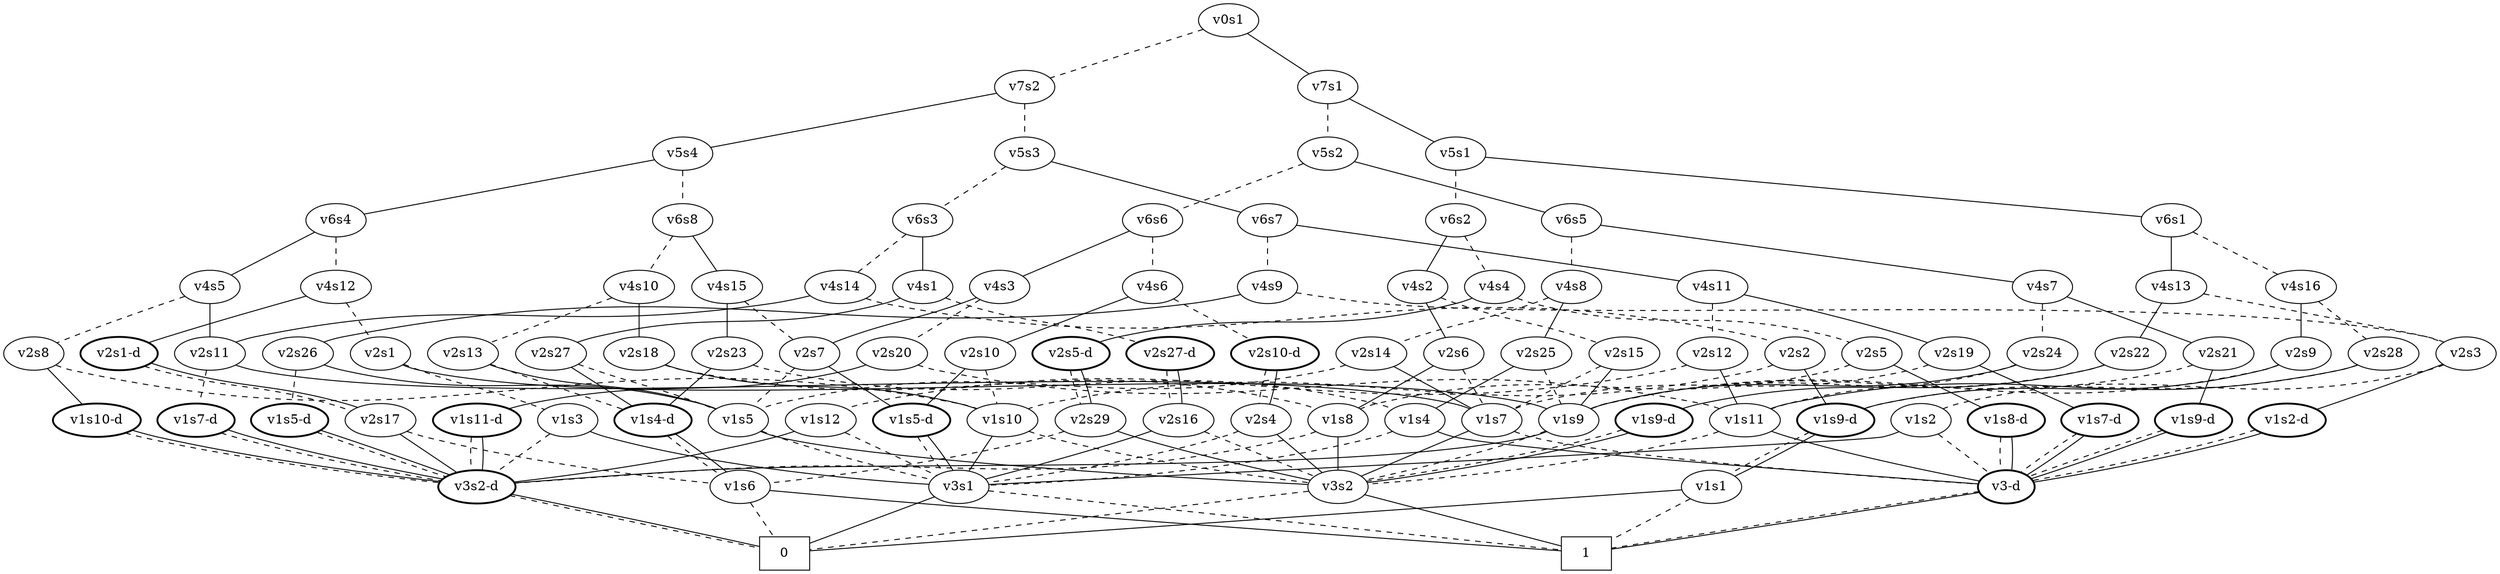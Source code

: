 graph BDD_Tree {
	 node1 [label="v0s1"];
	 node2 [label="v7s1"];
	 node1 -- node2 [style=solid];
	 node257 [label="v7s2"];
	 node1 -- node257 [style=dashed];
	 node3 [label="v5s1"];
	 node2 -- node3 [style=solid];
	 node130 [label="v5s2"];
	 node2 -- node130 [style=dashed];
	 node4 [label="v6s1"];
	 node3 -- node4 [style=solid];
	 node67 [label="v6s2"];
	 node3 -- node67 [style=dashed];
	 node5 [label="v4s13"];
	 node4 -- node5 [style=solid];
	 node36 [label="v4s16"];
	 node4 -- node36 [style=dashed];
	 node6 [label="v2s22"];
	 node5 -- node6 [style=solid];
	 node434 [label="v2s3"];
	 node5 -- node434 [style=dashed];
	 node7 [label="v1s9-d",style=bold];
	 node6 -- node7 [style=solid];
	 node308 [label="v1s9"];
	 node6 -- node308 [style=dashed];
	 node509 [label="v3s2"];
	 node7 -- node509 [style=dashed];
	 node7 -- node509 [style=solid];
	 node510 [label="1",shape=box];
	 node509 -- node510 [style=solid];
	 node511 [label="0",shape=box];
	 node509 -- node511 [style=dashed];
	 node494 [label="v3s2-d",style=bold];
	 node308 -- node494 [style=solid];
	 node509 [label="v3s2"];
	 node308 -- node509 [style=dashed];
	 node511 [label="0",shape=box];
	 node494 -- node511 [style=dashed];
	 node494 -- node511 [style=solid];
	 node435 [label="v1s2-d",style=bold];
	 node434 -- node435 [style=solid];
	 node442 [label="v1s2"];
	 node434 -- node442 [style=dashed];
	 node487 [label="v3-d",style=bold];
	 node435 -- node487 [style=dashed];
	 node435 -- node487 [style=solid];
	 node510 [label="1",shape=box];
	 node487 -- node510 [style=dashed];
	 node487 -- node510 [style=solid];
	 node506 [label="v3s1"];
	 node442 -- node506 [style=solid];
	 node487 [label="v3-d",style=bold];
	 node442 -- node487 [style=dashed];
	 node511 [label="0",shape=box];
	 node506 -- node511 [style=solid];
	 node510 [label="1",shape=box];
	 node506 -- node510 [style=dashed];
	 node37 [label="v2s9"];
	 node36 -- node37 [style=solid];
	 node52 [label="v2s28"];
	 node36 -- node52 [style=dashed];
	 node498 [label="v1s9-d",style=bold];
	 node37 -- node498 [style=solid];
	 node308 [label="v1s9"];
	 node37 -- node308 [style=dashed];
	 node502 [label="v1s1"];
	 node498 -- node502 [style=dashed];
	 node498 -- node502 [style=solid];
	 node511 [label="0",shape=box];
	 node502 -- node511 [style=solid];
	 node510 [label="1",shape=box];
	 node502 -- node510 [style=dashed];
	 node404 [label="v1s11"];
	 node52 -- node404 [style=solid];
	 node498 [label="v1s9-d",style=bold];
	 node52 -- node498 [style=dashed];
	 node487 [label="v3-d",style=bold];
	 node404 -- node487 [style=solid];
	 node509 [label="v3s2"];
	 node404 -- node509 [style=dashed];
	 node68 [label="v4s2"];
	 node67 -- node68 [style=solid];
	 node99 [label="v4s4"];
	 node67 -- node99 [style=dashed];
	 node69 [label="v2s6"];
	 node68 -- node69 [style=solid];
	 node84 [label="v2s15"];
	 node68 -- node84 [style=dashed];
	 node363 [label="v1s8"];
	 node69 -- node363 [style=solid];
	 node483 [label="v1s7"];
	 node69 -- node483 [style=dashed];
	 node509 [label="v3s2"];
	 node363 -- node509 [style=solid];
	 node494 [label="v3s2-d",style=bold];
	 node363 -- node494 [style=dashed];
	 node509 [label="v3s2"];
	 node483 -- node509 [style=solid];
	 node487 [label="v3-d",style=bold];
	 node483 -- node487 [style=dashed];
	 node308 [label="v1s9"];
	 node84 -- node308 [style=solid];
	 node483 [label="v1s7"];
	 node84 -- node483 [style=dashed];
	 node100 [label="v2s5-d",style=bold];
	 node99 -- node100 [style=solid];
	 node115 [label="v2s5"];
	 node99 -- node115 [style=dashed];
	 node108 [label="v2s29"];
	 node100 -- node108 [style=dashed];
	 node100 -- node108 [style=solid];
	 node509 [label="v3s2"];
	 node108 -- node509 [style=solid];
	 node456 [label="v1s6"];
	 node108 -- node456 [style=dashed];
	 node510 [label="1",shape=box];
	 node456 -- node510 [style=solid];
	 node511 [label="0",shape=box];
	 node456 -- node511 [style=dashed];
	 node116 [label="v1s8-d",style=bold];
	 node115 -- node116 [style=solid];
	 node363 [label="v1s8"];
	 node115 -- node363 [style=dashed];
	 node487 [label="v3-d",style=bold];
	 node116 -- node487 [style=dashed];
	 node116 -- node487 [style=solid];
	 node131 [label="v6s5"];
	 node130 -- node131 [style=solid];
	 node194 [label="v6s6"];
	 node130 -- node194 [style=dashed];
	 node132 [label="v4s7"];
	 node131 -- node132 [style=solid];
	 node163 [label="v4s8"];
	 node131 -- node163 [style=dashed];
	 node133 [label="v2s21"];
	 node132 -- node133 [style=solid];
	 node148 [label="v2s24"];
	 node132 -- node148 [style=dashed];
	 node134 [label="v1s9-d",style=bold];
	 node133 -- node134 [style=solid];
	 node308 [label="v1s9"];
	 node133 -- node308 [style=dashed];
	 node487 [label="v3-d",style=bold];
	 node134 -- node487 [style=dashed];
	 node134 -- node487 [style=solid];
	 node308 [label="v1s9"];
	 node148 -- node308 [style=solid];
	 node404 [label="v1s11"];
	 node148 -- node404 [style=dashed];
	 node164 [label="v2s25"];
	 node163 -- node164 [style=solid];
	 node179 [label="v2s14"];
	 node163 -- node179 [style=dashed];
	 node332 [label="v1s4"];
	 node164 -- node332 [style=solid];
	 node308 [label="v1s9"];
	 node164 -- node308 [style=dashed];
	 node487 [label="v3-d",style=bold];
	 node332 -- node487 [style=solid];
	 node506 [label="v3s1"];
	 node332 -- node506 [style=dashed];
	 node483 [label="v1s7"];
	 node179 -- node483 [style=solid];
	 node459 [label="v1s5"];
	 node179 -- node459 [style=dashed];
	 node509 [label="v3s2"];
	 node459 -- node509 [style=solid];
	 node506 [label="v3s1"];
	 node459 -- node506 [style=dashed];
	 node195 [label="v4s3"];
	 node194 -- node195 [style=solid];
	 node226 [label="v4s6"];
	 node194 -- node226 [style=dashed];
	 node339 [label="v2s7"];
	 node195 -- node339 [style=solid];
	 node211 [label="v2s20"];
	 node195 -- node211 [style=dashed];
	 node340 [label="v1s5-d",style=bold];
	 node339 -- node340 [style=solid];
	 node459 [label="v1s5"];
	 node339 -- node459 [style=dashed];
	 node506 [label="v3s1"];
	 node340 -- node506 [style=dashed];
	 node340 -- node506 [style=solid];
	 node212 [label="v1s11-d",style=bold];
	 node211 -- node212 [style=solid];
	 node404 [label="v1s11"];
	 node211 -- node404 [style=dashed];
	 node494 [label="v3s2-d",style=bold];
	 node212 -- node494 [style=dashed];
	 node212 -- node494 [style=solid];
	 node227 [label="v2s10"];
	 node226 -- node227 [style=solid];
	 node242 [label="v2s10-d",style=bold];
	 node226 -- node242 [style=dashed];
	 node340 [label="v1s5-d",style=bold];
	 node227 -- node340 [style=solid];
	 node505 [label="v1s10"];
	 node227 -- node505 [style=dashed];
	 node506 [label="v3s1"];
	 node505 -- node506 [style=solid];
	 node509 [label="v3s2"];
	 node505 -- node509 [style=dashed];
	 node250 [label="v2s4"];
	 node242 -- node250 [style=dashed];
	 node242 -- node250 [style=solid];
	 node509 [label="v3s2"];
	 node250 -- node509 [style=solid];
	 node506 [label="v3s1"];
	 node250 -- node506 [style=dashed];
	 node258 [label="v5s4"];
	 node257 -- node258 [style=solid];
	 node385 [label="v5s3"];
	 node257 -- node385 [style=dashed];
	 node259 [label="v6s4"];
	 node258 -- node259 [style=solid];
	 node322 [label="v6s8"];
	 node258 -- node322 [style=dashed];
	 node260 [label="v4s5"];
	 node259 -- node260 [style=solid];
	 node291 [label="v4s12"];
	 node259 -- node291 [style=dashed];
	 node482 [label="v2s11"];
	 node260 -- node482 [style=solid];
	 node276 [label="v2s8"];
	 node260 -- node276 [style=dashed];
	 node483 [label="v1s7"];
	 node482 -- node483 [style=solid];
	 node490 [label="v1s7-d",style=bold];
	 node482 -- node490 [style=dashed];
	 node494 [label="v3s2-d",style=bold];
	 node490 -- node494 [style=dashed];
	 node490 -- node494 [style=solid];
	 node277 [label="v1s10-d",style=bold];
	 node276 -- node277 [style=solid];
	 node505 [label="v1s10"];
	 node276 -- node505 [style=dashed];
	 node494 [label="v3s2-d",style=bold];
	 node277 -- node494 [style=dashed];
	 node277 -- node494 [style=solid];
	 node292 [label="v2s1-d",style=bold];
	 node291 -- node292 [style=solid];
	 node307 [label="v2s1"];
	 node291 -- node307 [style=dashed];
	 node300 [label="v2s17"];
	 node292 -- node300 [style=dashed];
	 node292 -- node300 [style=solid];
	 node494 [label="v3s2-d",style=bold];
	 node300 -- node494 [style=solid];
	 node456 [label="v1s6"];
	 node300 -- node456 [style=dashed];
	 node308 [label="v1s9"];
	 node307 -- node308 [style=solid];
	 node315 [label="v1s3"];
	 node307 -- node315 [style=dashed];
	 node506 [label="v3s1"];
	 node315 -- node506 [style=solid];
	 node494 [label="v3s2-d",style=bold];
	 node315 -- node494 [style=dashed];
	 node323 [label="v4s15"];
	 node322 -- node323 [style=solid];
	 node354 [label="v4s10"];
	 node322 -- node354 [style=dashed];
	 node324 [label="v2s23"];
	 node323 -- node324 [style=solid];
	 node339 [label="v2s7"];
	 node323 -- node339 [style=dashed];
	 node452 [label="v1s4-d",style=bold];
	 node324 -- node452 [style=solid];
	 node332 [label="v1s4"];
	 node324 -- node332 [style=dashed];
	 node456 [label="v1s6"];
	 node452 -- node456 [style=dashed];
	 node452 -- node456 [style=solid];
	 node355 [label="v2s18"];
	 node354 -- node355 [style=solid];
	 node370 [label="v2s13"];
	 node354 -- node370 [style=dashed];
	 node505 [label="v1s10"];
	 node355 -- node505 [style=solid];
	 node363 [label="v1s8"];
	 node355 -- node363 [style=dashed];
	 node459 [label="v1s5"];
	 node370 -- node459 [style=solid];
	 node452 [label="v1s4-d",style=bold];
	 node370 -- node452 [style=dashed];
	 node386 [label="v6s7"];
	 node385 -- node386 [style=solid];
	 node449 [label="v6s3"];
	 node385 -- node449 [style=dashed];
	 node387 [label="v4s11"];
	 node386 -- node387 [style=solid];
	 node418 [label="v4s9"];
	 node386 -- node418 [style=dashed];
	 node388 [label="v2s19"];
	 node387 -- node388 [style=solid];
	 node403 [label="v2s12"];
	 node387 -- node403 [style=dashed];
	 node389 [label="v1s7-d",style=bold];
	 node388 -- node389 [style=solid];
	 node483 [label="v1s7"];
	 node388 -- node483 [style=dashed];
	 node487 [label="v3-d",style=bold];
	 node389 -- node487 [style=dashed];
	 node389 -- node487 [style=solid];
	 node404 [label="v1s11"];
	 node403 -- node404 [style=solid];
	 node411 [label="v1s12"];
	 node403 -- node411 [style=dashed];
	 node494 [label="v3s2-d",style=bold];
	 node411 -- node494 [style=solid];
	 node506 [label="v3s1"];
	 node411 -- node506 [style=dashed];
	 node419 [label="v2s26"];
	 node418 -- node419 [style=solid];
	 node434 [label="v2s3"];
	 node418 -- node434 [style=dashed];
	 node459 [label="v1s5"];
	 node419 -- node459 [style=solid];
	 node427 [label="v1s5-d",style=bold];
	 node419 -- node427 [style=dashed];
	 node494 [label="v3s2-d",style=bold];
	 node427 -- node494 [style=dashed];
	 node427 -- node494 [style=solid];
	 node450 [label="v4s1"];
	 node449 -- node450 [style=solid];
	 node481 [label="v4s14"];
	 node449 -- node481 [style=dashed];
	 node451 [label="v2s27"];
	 node450 -- node451 [style=solid];
	 node466 [label="v2s27-d",style=bold];
	 node450 -- node466 [style=dashed];
	 node452 [label="v1s4-d",style=bold];
	 node451 -- node452 [style=solid];
	 node459 [label="v1s5"];
	 node451 -- node459 [style=dashed];
	 node474 [label="v2s16"];
	 node466 -- node474 [style=dashed];
	 node466 -- node474 [style=solid];
	 node506 [label="v3s1"];
	 node474 -- node506 [style=solid];
	 node509 [label="v3s2"];
	 node474 -- node509 [style=dashed];
	 node482 [label="v2s11"];
	 node481 -- node482 [style=solid];
	 node497 [label="v2s2"];
	 node481 -- node497 [style=dashed];
	 node498 [label="v1s9-d",style=bold];
	 node497 -- node498 [style=solid];
	 node505 [label="v1s10"];
	 node497 -- node505 [style=dashed];
}
